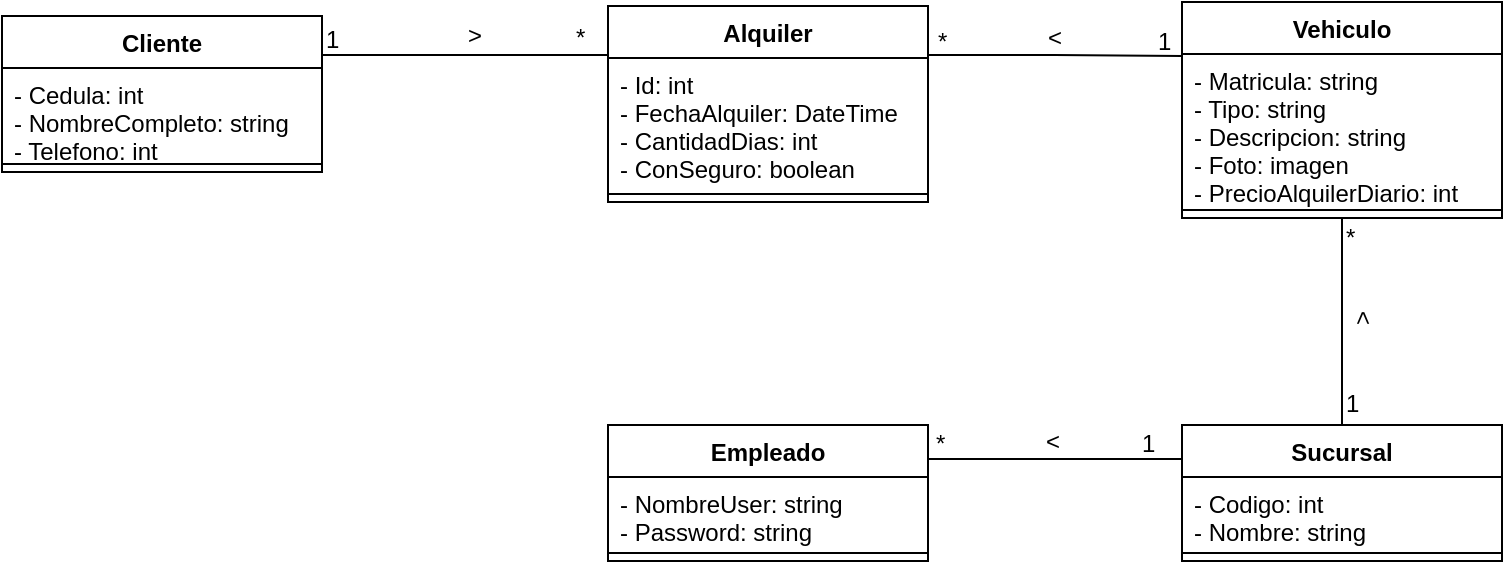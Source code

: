<mxfile version="10.6.8" type="device"><diagram id="sUb_SmPoWXlqtrds75Ek" name="Page-1"><mxGraphModel dx="1394" dy="824" grid="1" gridSize="10" guides="1" tooltips="1" connect="1" arrows="1" fold="1" page="1" pageScale="1" pageWidth="827" pageHeight="1169" math="0" shadow="0"><root><mxCell id="0"/><mxCell id="1" parent="0"/><mxCell id="EVR1z02OUIfqv9okkxH7-9" style="edgeStyle=orthogonalEdgeStyle;rounded=0;orthogonalLoop=1;jettySize=auto;html=1;exitX=0.5;exitY=0;exitDx=0;exitDy=0;entryX=0.5;entryY=1;entryDx=0;entryDy=0;startArrow=none;startFill=0;endArrow=none;endFill=0;" edge="1" parent="1" source="H_O9PIZBvJtAHBfvEm6J-1" target="H_O9PIZBvJtAHBfvEm6J-5"><mxGeometry relative="1" as="geometry"/></mxCell><mxCell id="H_O9PIZBvJtAHBfvEm6J-1" value="Sucursal" style="swimlane;fontStyle=1;align=center;verticalAlign=top;childLayout=stackLayout;horizontal=1;startSize=26;horizontalStack=0;resizeParent=1;resizeParentMax=0;resizeLast=0;collapsible=1;marginBottom=0;" parent="1" vertex="1"><mxGeometry x="620" y="254.5" width="160" height="68" as="geometry"/></mxCell><mxCell id="H_O9PIZBvJtAHBfvEm6J-2" value="- Codigo: int&#10;- Nombre: string&#10;" style="text;strokeColor=none;fillColor=none;align=left;verticalAlign=top;spacingLeft=4;spacingRight=4;overflow=hidden;rotatable=0;points=[[0,0.5],[1,0.5]];portConstraint=eastwest;" parent="H_O9PIZBvJtAHBfvEm6J-1" vertex="1"><mxGeometry y="26" width="160" height="34" as="geometry"/></mxCell><mxCell id="H_O9PIZBvJtAHBfvEm6J-3" value="" style="line;strokeWidth=1;fillColor=none;align=left;verticalAlign=middle;spacingTop=-1;spacingLeft=3;spacingRight=3;rotatable=0;labelPosition=right;points=[];portConstraint=eastwest;" parent="H_O9PIZBvJtAHBfvEm6J-1" vertex="1"><mxGeometry y="60" width="160" height="8" as="geometry"/></mxCell><mxCell id="H_O9PIZBvJtAHBfvEm6J-5" value="Vehiculo" style="swimlane;fontStyle=1;align=center;verticalAlign=top;childLayout=stackLayout;horizontal=1;startSize=26;horizontalStack=0;resizeParent=1;resizeParentMax=0;resizeLast=0;collapsible=1;marginBottom=0;" parent="1" vertex="1"><mxGeometry x="620" y="43" width="160" height="108" as="geometry"/></mxCell><mxCell id="H_O9PIZBvJtAHBfvEm6J-6" value="- Matricula: string&#10;- Tipo: string&#10;- Descripcion: string&#10;- Foto: imagen&#10;- PrecioAlquilerDiario: int&#10;&#10;" style="text;strokeColor=none;fillColor=none;align=left;verticalAlign=top;spacingLeft=4;spacingRight=4;overflow=hidden;rotatable=0;points=[[0,0.5],[1,0.5]];portConstraint=eastwest;" parent="H_O9PIZBvJtAHBfvEm6J-5" vertex="1"><mxGeometry y="26" width="160" height="74" as="geometry"/></mxCell><mxCell id="H_O9PIZBvJtAHBfvEm6J-7" value="" style="line;strokeWidth=1;fillColor=none;align=left;verticalAlign=middle;spacingTop=-1;spacingLeft=3;spacingRight=3;rotatable=0;labelPosition=right;points=[];portConstraint=eastwest;" parent="H_O9PIZBvJtAHBfvEm6J-5" vertex="1"><mxGeometry y="100" width="160" height="8" as="geometry"/></mxCell><mxCell id="EVR1z02OUIfqv9okkxH7-6" style="edgeStyle=orthogonalEdgeStyle;rounded=0;orthogonalLoop=1;jettySize=auto;html=1;exitX=1;exitY=0.25;exitDx=0;exitDy=0;entryX=0;entryY=0.25;entryDx=0;entryDy=0;endArrow=none;endFill=0;" edge="1" parent="1" source="H_O9PIZBvJtAHBfvEm6J-9" target="EVR1z02OUIfqv9okkxH7-1"><mxGeometry relative="1" as="geometry"/></mxCell><mxCell id="H_O9PIZBvJtAHBfvEm6J-9" value="Cliente" style="swimlane;fontStyle=1;align=center;verticalAlign=top;childLayout=stackLayout;horizontal=1;startSize=26;horizontalStack=0;resizeParent=1;resizeParentMax=0;resizeLast=0;collapsible=1;marginBottom=0;" parent="1" vertex="1"><mxGeometry x="30" y="50" width="160" height="78" as="geometry"/></mxCell><mxCell id="H_O9PIZBvJtAHBfvEm6J-10" value="- Cedula: int&#10;- NombreCompleto: string&#10;- Telefono: int&#10;&#10;" style="text;strokeColor=none;fillColor=none;align=left;verticalAlign=top;spacingLeft=4;spacingRight=4;overflow=hidden;rotatable=0;points=[[0,0.5],[1,0.5]];portConstraint=eastwest;" parent="H_O9PIZBvJtAHBfvEm6J-9" vertex="1"><mxGeometry y="26" width="160" height="44" as="geometry"/></mxCell><mxCell id="H_O9PIZBvJtAHBfvEm6J-11" value="" style="line;strokeWidth=1;fillColor=none;align=left;verticalAlign=middle;spacingTop=-1;spacingLeft=3;spacingRight=3;rotatable=0;labelPosition=right;points=[];portConstraint=eastwest;" parent="H_O9PIZBvJtAHBfvEm6J-9" vertex="1"><mxGeometry y="70" width="160" height="8" as="geometry"/></mxCell><mxCell id="EVR1z02OUIfqv9okkxH7-8" style="edgeStyle=orthogonalEdgeStyle;rounded=0;orthogonalLoop=1;jettySize=auto;html=1;exitX=1;exitY=0.25;exitDx=0;exitDy=0;entryX=0;entryY=0.25;entryDx=0;entryDy=0;startArrow=none;startFill=0;endArrow=none;endFill=0;" edge="1" parent="1" source="H_O9PIZBvJtAHBfvEm6J-13" target="H_O9PIZBvJtAHBfvEm6J-1"><mxGeometry relative="1" as="geometry"/></mxCell><mxCell id="H_O9PIZBvJtAHBfvEm6J-13" value="Empleado" style="swimlane;fontStyle=1;align=center;verticalAlign=top;childLayout=stackLayout;horizontal=1;startSize=26;horizontalStack=0;resizeParent=1;resizeParentMax=0;resizeLast=0;collapsible=1;marginBottom=0;" parent="1" vertex="1"><mxGeometry x="333" y="254.5" width="160" height="68" as="geometry"/></mxCell><mxCell id="H_O9PIZBvJtAHBfvEm6J-14" value="- NombreUser: string&#10;- Password: string&#10;" style="text;strokeColor=none;fillColor=none;align=left;verticalAlign=top;spacingLeft=4;spacingRight=4;overflow=hidden;rotatable=0;points=[[0,0.5],[1,0.5]];portConstraint=eastwest;" parent="H_O9PIZBvJtAHBfvEm6J-13" vertex="1"><mxGeometry y="26" width="160" height="34" as="geometry"/></mxCell><mxCell id="H_O9PIZBvJtAHBfvEm6J-15" value="" style="line;strokeWidth=1;fillColor=none;align=left;verticalAlign=middle;spacingTop=-1;spacingLeft=3;spacingRight=3;rotatable=0;labelPosition=right;points=[];portConstraint=eastwest;" parent="H_O9PIZBvJtAHBfvEm6J-13" vertex="1"><mxGeometry y="60" width="160" height="8" as="geometry"/></mxCell><mxCell id="EVR1z02OUIfqv9okkxH7-7" style="edgeStyle=orthogonalEdgeStyle;rounded=0;orthogonalLoop=1;jettySize=auto;html=1;exitX=1;exitY=0.25;exitDx=0;exitDy=0;entryX=0;entryY=0.25;entryDx=0;entryDy=0;startArrow=none;startFill=0;endArrow=none;endFill=0;" edge="1" parent="1" source="EVR1z02OUIfqv9okkxH7-1" target="H_O9PIZBvJtAHBfvEm6J-5"><mxGeometry relative="1" as="geometry"/></mxCell><mxCell id="EVR1z02OUIfqv9okkxH7-1" value="Alquiler" style="swimlane;fontStyle=1;align=center;verticalAlign=top;childLayout=stackLayout;horizontal=1;startSize=26;horizontalStack=0;resizeParent=1;resizeParentMax=0;resizeLast=0;collapsible=1;marginBottom=0;" vertex="1" parent="1"><mxGeometry x="333" y="45" width="160" height="98" as="geometry"/></mxCell><mxCell id="EVR1z02OUIfqv9okkxH7-2" value="- Id: int&#10;- FechaAlquiler: DateTime&#10;- CantidadDias: int&#10;- ConSeguro: boolean" style="text;strokeColor=none;fillColor=none;align=left;verticalAlign=top;spacingLeft=4;spacingRight=4;overflow=hidden;rotatable=0;points=[[0,0.5],[1,0.5]];portConstraint=eastwest;" vertex="1" parent="EVR1z02OUIfqv9okkxH7-1"><mxGeometry y="26" width="160" height="64" as="geometry"/></mxCell><mxCell id="EVR1z02OUIfqv9okkxH7-3" value="" style="line;strokeWidth=1;fillColor=none;align=left;verticalAlign=middle;spacingTop=-1;spacingLeft=3;spacingRight=3;rotatable=0;labelPosition=right;points=[];portConstraint=eastwest;" vertex="1" parent="EVR1z02OUIfqv9okkxH7-1"><mxGeometry y="90" width="160" height="8" as="geometry"/></mxCell><mxCell id="EVR1z02OUIfqv9okkxH7-10" value="1" style="text;html=1;resizable=0;points=[];autosize=1;align=left;verticalAlign=top;spacingTop=-4;" vertex="1" parent="1"><mxGeometry x="190" y="52" width="20" height="20" as="geometry"/></mxCell><mxCell id="EVR1z02OUIfqv9okkxH7-11" value="*" style="text;html=1;resizable=0;points=[];autosize=1;align=left;verticalAlign=top;spacingTop=-4;" vertex="1" parent="1"><mxGeometry x="315" y="51" width="20" height="20" as="geometry"/></mxCell><mxCell id="EVR1z02OUIfqv9okkxH7-12" value="1" style="text;html=1;resizable=0;points=[];autosize=1;align=left;verticalAlign=top;spacingTop=-4;" vertex="1" parent="1"><mxGeometry x="606" y="53" width="20" height="20" as="geometry"/></mxCell><mxCell id="EVR1z02OUIfqv9okkxH7-13" value="*" style="text;html=1;resizable=0;points=[];autosize=1;align=left;verticalAlign=top;spacingTop=-4;" vertex="1" parent="1"><mxGeometry x="496" y="53" width="20" height="20" as="geometry"/></mxCell><mxCell id="EVR1z02OUIfqv9okkxH7-14" value="1" style="text;html=1;resizable=0;points=[];autosize=1;align=left;verticalAlign=top;spacingTop=-4;" vertex="1" parent="1"><mxGeometry x="700" y="233.5" width="20" height="20" as="geometry"/></mxCell><mxCell id="EVR1z02OUIfqv9okkxH7-16" value="*" style="text;html=1;resizable=0;points=[];autosize=1;align=left;verticalAlign=top;spacingTop=-4;" vertex="1" parent="1"><mxGeometry x="700" y="151" width="20" height="20" as="geometry"/></mxCell><mxCell id="EVR1z02OUIfqv9okkxH7-18" value="1" style="text;html=1;resizable=0;points=[];autosize=1;align=left;verticalAlign=top;spacingTop=-4;" vertex="1" parent="1"><mxGeometry x="597.5" y="253.5" width="20" height="20" as="geometry"/></mxCell><mxCell id="EVR1z02OUIfqv9okkxH7-19" value="*" style="text;html=1;resizable=0;points=[];autosize=1;align=left;verticalAlign=top;spacingTop=-4;" vertex="1" parent="1"><mxGeometry x="495" y="253.5" width="20" height="20" as="geometry"/></mxCell><mxCell id="EVR1z02OUIfqv9okkxH7-20" value="&amp;gt;" style="text;html=1;resizable=0;points=[];autosize=1;align=left;verticalAlign=top;spacingTop=-4;rotation=-90;" vertex="1" parent="1"><mxGeometry x="700" y="186.5" width="20" height="20" as="geometry"/></mxCell><mxCell id="EVR1z02OUIfqv9okkxH7-21" value="&amp;gt;" style="text;html=1;resizable=0;points=[];autosize=1;align=left;verticalAlign=top;spacingTop=-4;rotation=180;" vertex="1" parent="1"><mxGeometry x="541" y="253.5" width="20" height="20" as="geometry"/></mxCell><mxCell id="EVR1z02OUIfqv9okkxH7-22" value="&amp;lt;" style="text;html=1;resizable=0;points=[];autosize=1;align=left;verticalAlign=top;spacingTop=-4;rotation=180;" vertex="1" parent="1"><mxGeometry x="252.5" y="50" width="20" height="20" as="geometry"/></mxCell><mxCell id="EVR1z02OUIfqv9okkxH7-23" value="&amp;lt;" style="text;html=1;resizable=0;points=[];autosize=1;align=left;verticalAlign=top;spacingTop=-4;rotation=0;" vertex="1" parent="1"><mxGeometry x="551" y="51" width="20" height="20" as="geometry"/></mxCell></root></mxGraphModel></diagram></mxfile>